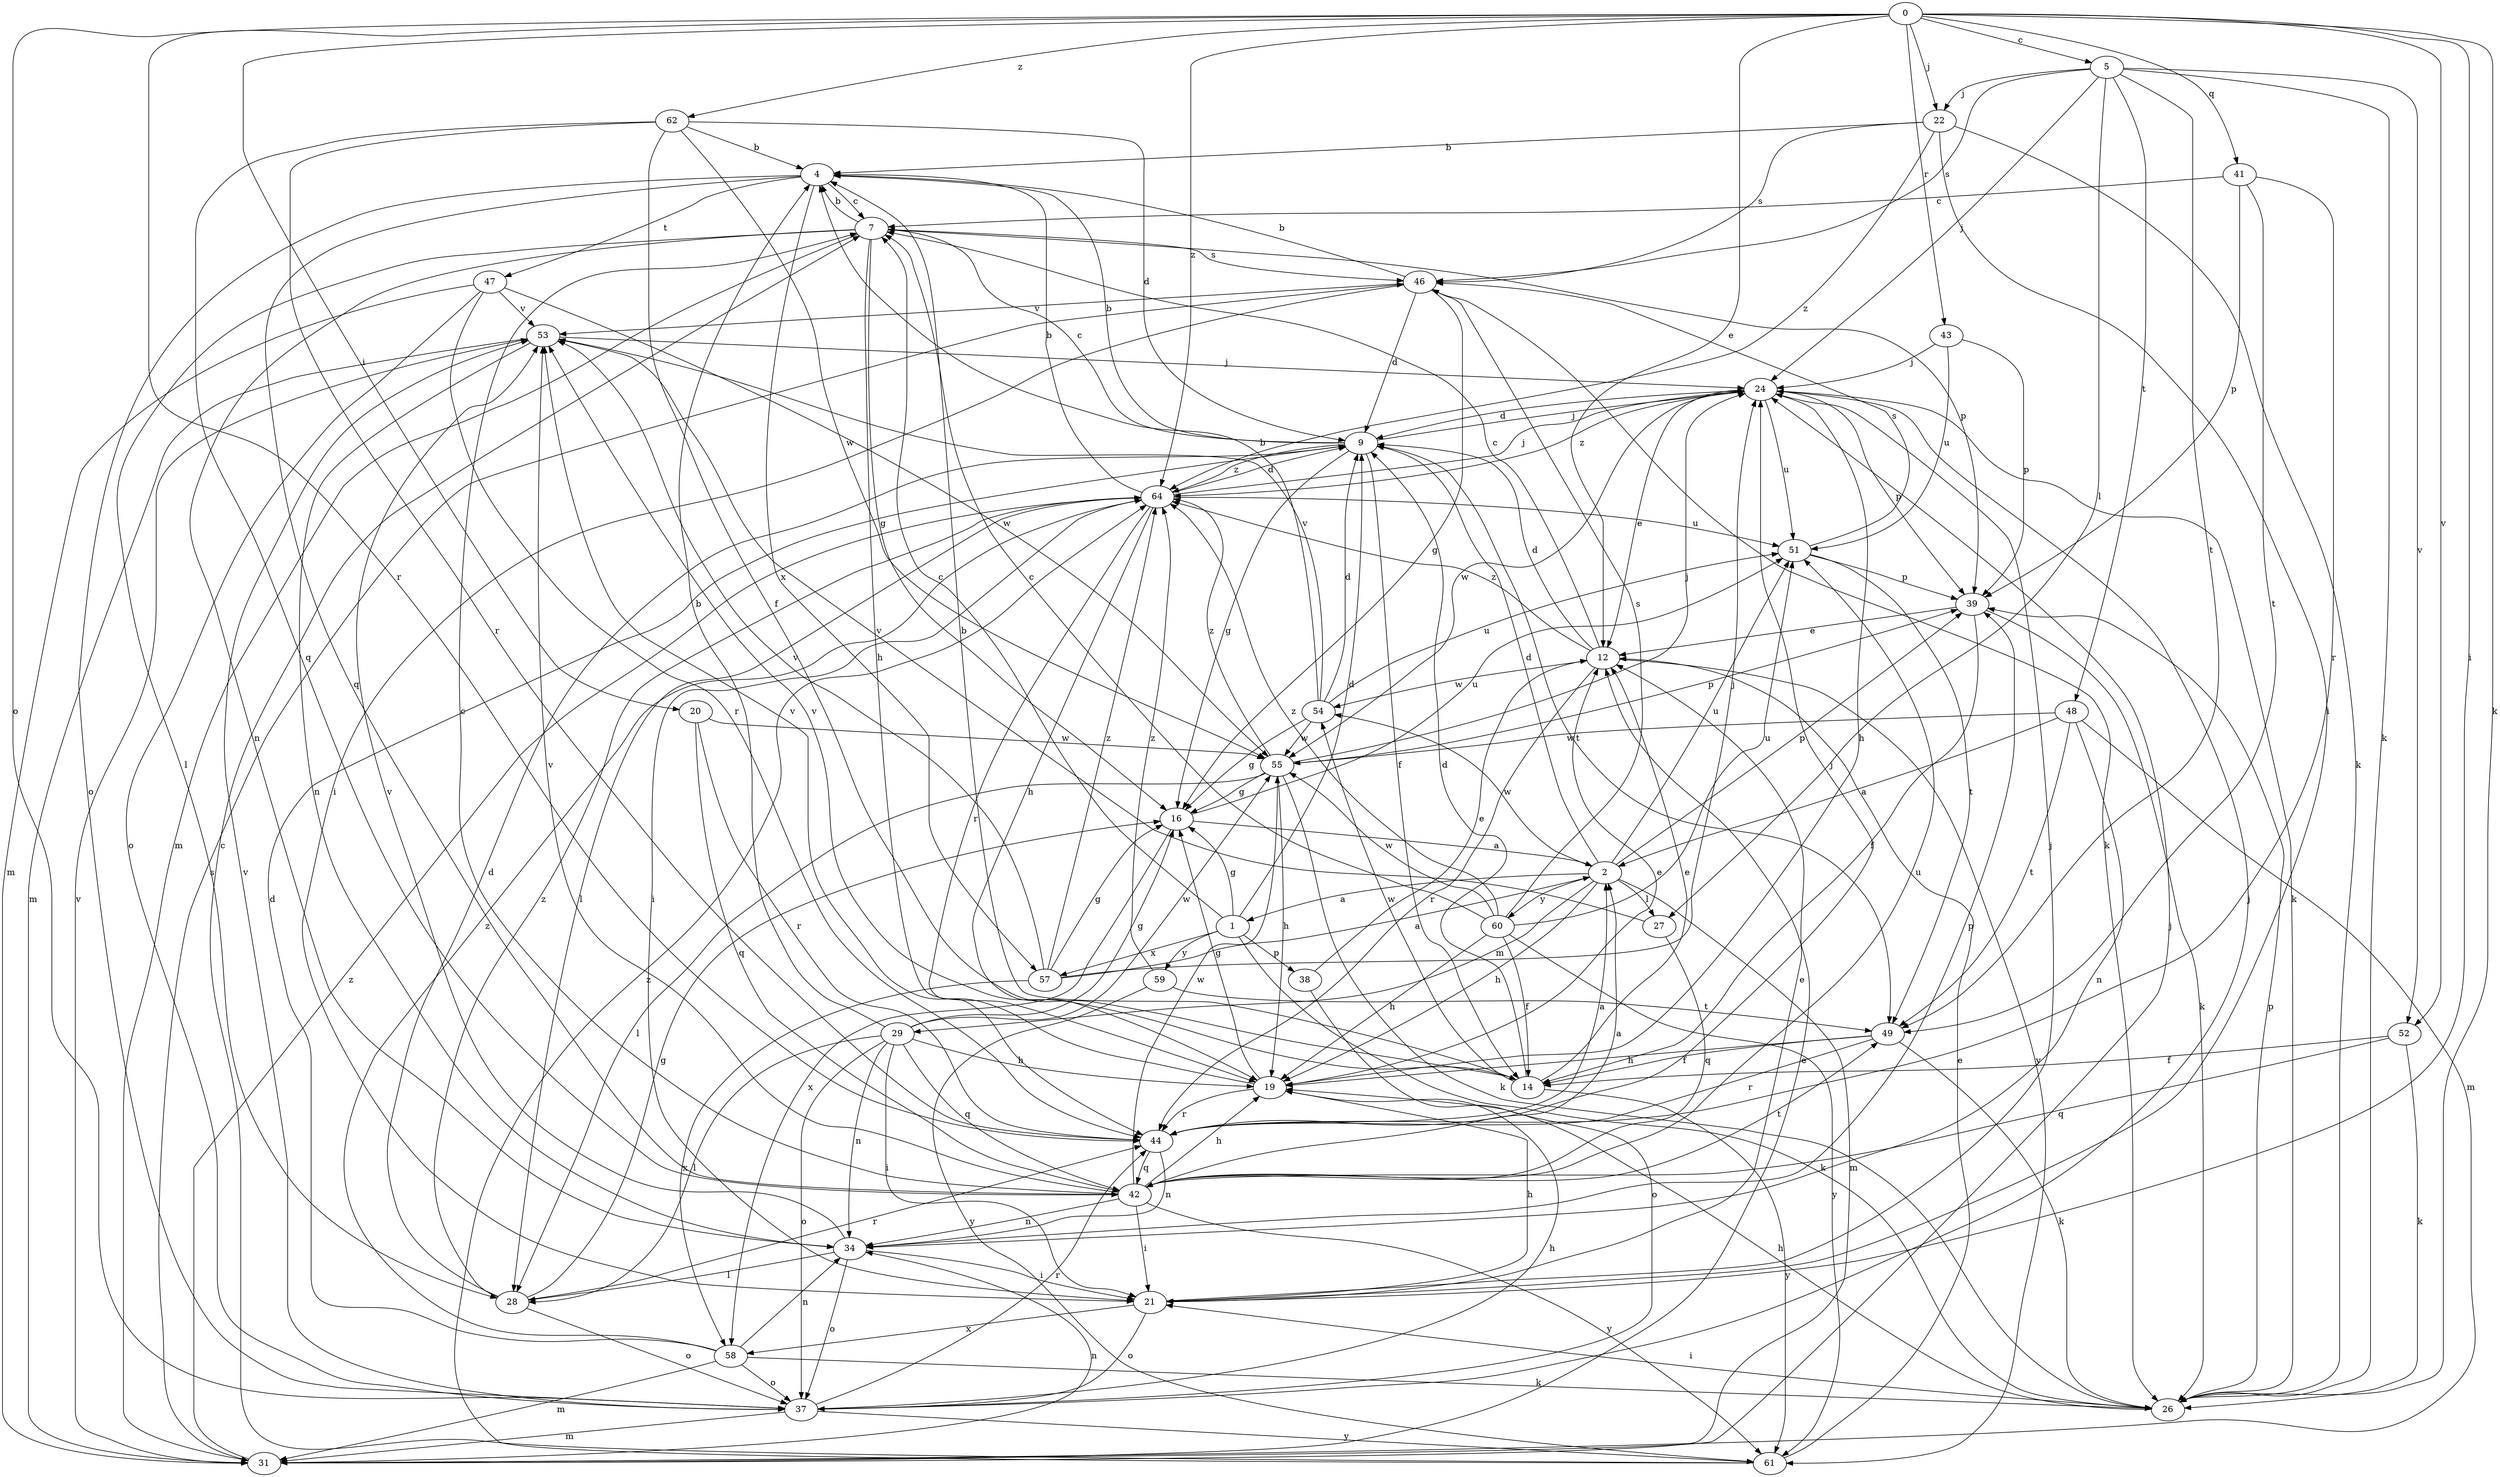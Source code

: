 strict digraph  {
0;
1;
2;
4;
5;
7;
9;
12;
14;
16;
19;
20;
21;
22;
24;
26;
27;
28;
29;
31;
34;
37;
38;
39;
41;
42;
43;
44;
46;
47;
48;
49;
51;
52;
53;
54;
55;
57;
58;
59;
60;
61;
62;
64;
0 -> 5  [label=c];
0 -> 12  [label=e];
0 -> 20  [label=i];
0 -> 21  [label=i];
0 -> 22  [label=j];
0 -> 26  [label=k];
0 -> 37  [label=o];
0 -> 41  [label=q];
0 -> 43  [label=r];
0 -> 44  [label=r];
0 -> 52  [label=v];
0 -> 62  [label=z];
0 -> 64  [label=z];
1 -> 7  [label=c];
1 -> 9  [label=d];
1 -> 16  [label=g];
1 -> 26  [label=k];
1 -> 38  [label=p];
1 -> 57  [label=x];
1 -> 59  [label=y];
2 -> 1  [label=a];
2 -> 9  [label=d];
2 -> 19  [label=h];
2 -> 27  [label=l];
2 -> 29  [label=m];
2 -> 31  [label=m];
2 -> 39  [label=p];
2 -> 51  [label=u];
2 -> 54  [label=w];
2 -> 60  [label=y];
4 -> 7  [label=c];
4 -> 37  [label=o];
4 -> 42  [label=q];
4 -> 47  [label=t];
4 -> 57  [label=x];
5 -> 22  [label=j];
5 -> 24  [label=j];
5 -> 26  [label=k];
5 -> 27  [label=l];
5 -> 46  [label=s];
5 -> 48  [label=t];
5 -> 49  [label=t];
5 -> 52  [label=v];
7 -> 4  [label=b];
7 -> 16  [label=g];
7 -> 19  [label=h];
7 -> 28  [label=l];
7 -> 31  [label=m];
7 -> 34  [label=n];
7 -> 39  [label=p];
7 -> 46  [label=s];
9 -> 4  [label=b];
9 -> 7  [label=c];
9 -> 14  [label=f];
9 -> 16  [label=g];
9 -> 24  [label=j];
9 -> 49  [label=t];
9 -> 64  [label=z];
12 -> 7  [label=c];
12 -> 9  [label=d];
12 -> 44  [label=r];
12 -> 54  [label=w];
12 -> 61  [label=y];
12 -> 64  [label=z];
14 -> 4  [label=b];
14 -> 9  [label=d];
14 -> 12  [label=e];
14 -> 53  [label=v];
14 -> 54  [label=w];
14 -> 61  [label=y];
16 -> 2  [label=a];
16 -> 51  [label=u];
16 -> 58  [label=x];
19 -> 12  [label=e];
19 -> 16  [label=g];
19 -> 44  [label=r];
19 -> 53  [label=v];
20 -> 42  [label=q];
20 -> 44  [label=r];
20 -> 55  [label=w];
21 -> 12  [label=e];
21 -> 19  [label=h];
21 -> 24  [label=j];
21 -> 37  [label=o];
21 -> 58  [label=x];
22 -> 4  [label=b];
22 -> 21  [label=i];
22 -> 26  [label=k];
22 -> 46  [label=s];
22 -> 64  [label=z];
24 -> 9  [label=d];
24 -> 12  [label=e];
24 -> 19  [label=h];
24 -> 26  [label=k];
24 -> 39  [label=p];
24 -> 51  [label=u];
24 -> 55  [label=w];
24 -> 64  [label=z];
26 -> 19  [label=h];
26 -> 21  [label=i];
26 -> 39  [label=p];
27 -> 42  [label=q];
27 -> 53  [label=v];
28 -> 9  [label=d];
28 -> 16  [label=g];
28 -> 37  [label=o];
28 -> 44  [label=r];
28 -> 64  [label=z];
29 -> 4  [label=b];
29 -> 16  [label=g];
29 -> 19  [label=h];
29 -> 21  [label=i];
29 -> 28  [label=l];
29 -> 34  [label=n];
29 -> 37  [label=o];
29 -> 42  [label=q];
29 -> 55  [label=w];
31 -> 12  [label=e];
31 -> 24  [label=j];
31 -> 34  [label=n];
31 -> 46  [label=s];
31 -> 53  [label=v];
31 -> 64  [label=z];
34 -> 21  [label=i];
34 -> 28  [label=l];
34 -> 37  [label=o];
34 -> 39  [label=p];
34 -> 53  [label=v];
37 -> 19  [label=h];
37 -> 24  [label=j];
37 -> 31  [label=m];
37 -> 44  [label=r];
37 -> 53  [label=v];
37 -> 61  [label=y];
38 -> 12  [label=e];
38 -> 37  [label=o];
39 -> 12  [label=e];
39 -> 14  [label=f];
39 -> 26  [label=k];
41 -> 7  [label=c];
41 -> 39  [label=p];
41 -> 44  [label=r];
41 -> 49  [label=t];
42 -> 2  [label=a];
42 -> 7  [label=c];
42 -> 19  [label=h];
42 -> 21  [label=i];
42 -> 34  [label=n];
42 -> 49  [label=t];
42 -> 51  [label=u];
42 -> 53  [label=v];
42 -> 55  [label=w];
42 -> 61  [label=y];
43 -> 24  [label=j];
43 -> 39  [label=p];
43 -> 51  [label=u];
44 -> 2  [label=a];
44 -> 24  [label=j];
44 -> 34  [label=n];
44 -> 42  [label=q];
46 -> 4  [label=b];
46 -> 9  [label=d];
46 -> 16  [label=g];
46 -> 21  [label=i];
46 -> 26  [label=k];
46 -> 53  [label=v];
47 -> 31  [label=m];
47 -> 37  [label=o];
47 -> 44  [label=r];
47 -> 53  [label=v];
47 -> 55  [label=w];
48 -> 2  [label=a];
48 -> 31  [label=m];
48 -> 34  [label=n];
48 -> 49  [label=t];
48 -> 55  [label=w];
49 -> 14  [label=f];
49 -> 19  [label=h];
49 -> 26  [label=k];
49 -> 44  [label=r];
51 -> 39  [label=p];
51 -> 46  [label=s];
51 -> 49  [label=t];
52 -> 14  [label=f];
52 -> 26  [label=k];
52 -> 42  [label=q];
53 -> 24  [label=j];
53 -> 31  [label=m];
53 -> 34  [label=n];
54 -> 4  [label=b];
54 -> 9  [label=d];
54 -> 16  [label=g];
54 -> 51  [label=u];
54 -> 53  [label=v];
54 -> 55  [label=w];
55 -> 16  [label=g];
55 -> 19  [label=h];
55 -> 24  [label=j];
55 -> 26  [label=k];
55 -> 28  [label=l];
55 -> 39  [label=p];
55 -> 64  [label=z];
57 -> 2  [label=a];
57 -> 16  [label=g];
57 -> 24  [label=j];
57 -> 53  [label=v];
57 -> 58  [label=x];
57 -> 64  [label=z];
58 -> 9  [label=d];
58 -> 26  [label=k];
58 -> 31  [label=m];
58 -> 34  [label=n];
58 -> 37  [label=o];
58 -> 64  [label=z];
59 -> 49  [label=t];
59 -> 61  [label=y];
59 -> 64  [label=z];
60 -> 7  [label=c];
60 -> 14  [label=f];
60 -> 19  [label=h];
60 -> 46  [label=s];
60 -> 51  [label=u];
60 -> 55  [label=w];
60 -> 61  [label=y];
60 -> 64  [label=z];
61 -> 7  [label=c];
61 -> 12  [label=e];
61 -> 64  [label=z];
62 -> 4  [label=b];
62 -> 9  [label=d];
62 -> 14  [label=f];
62 -> 42  [label=q];
62 -> 44  [label=r];
62 -> 55  [label=w];
64 -> 4  [label=b];
64 -> 9  [label=d];
64 -> 19  [label=h];
64 -> 21  [label=i];
64 -> 24  [label=j];
64 -> 28  [label=l];
64 -> 44  [label=r];
64 -> 51  [label=u];
}

